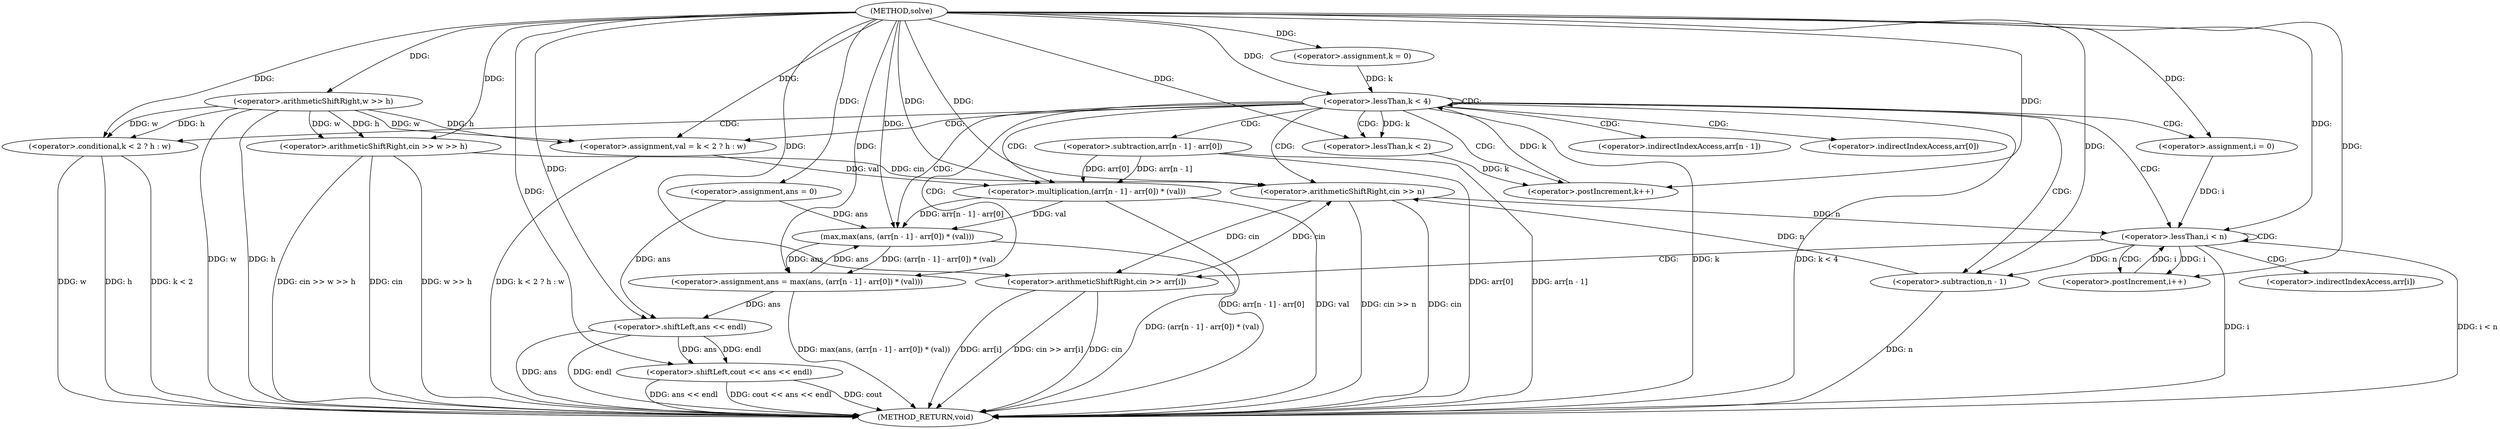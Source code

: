 digraph "solve" {  
"1000270" [label = "(METHOD,solve)" ]
"1000343" [label = "(METHOD_RETURN,void)" ]
"1000274" [label = "(<operator>.arithmeticShiftRight,cin >> w >> h)" ]
"1000280" [label = "(<operator>.assignment,ans = 0)" ]
"1000338" [label = "(<operator>.shiftLeft,cout << ans << endl)" ]
"1000285" [label = "(<operator>.assignment,k = 0)" ]
"1000288" [label = "(<operator>.lessThan,k < 4)" ]
"1000291" [label = "(<operator>.postIncrement,k++)" ]
"1000276" [label = "(<operator>.arithmeticShiftRight,w >> h)" ]
"1000295" [label = "(<operator>.arithmeticShiftRight,cin >> n)" ]
"1000315" [label = "(<operator>.assignment,val = k < 2 ? h : w)" ]
"1000323" [label = "(<operator>.assignment,ans = max(ans, (arr[n - 1] - arr[0]) * (val)))" ]
"1000340" [label = "(<operator>.shiftLeft,ans << endl)" ]
"1000301" [label = "(<operator>.assignment,i = 0)" ]
"1000304" [label = "(<operator>.lessThan,i < n)" ]
"1000307" [label = "(<operator>.postIncrement,i++)" ]
"1000309" [label = "(<operator>.arithmeticShiftRight,cin >> arr[i])" ]
"1000317" [label = "(<operator>.conditional,k < 2 ? h : w)" ]
"1000325" [label = "(max,max(ans, (arr[n - 1] - arr[0]) * (val)))" ]
"1000318" [label = "(<operator>.lessThan,k < 2)" ]
"1000327" [label = "(<operator>.multiplication,(arr[n - 1] - arr[0]) * (val))" ]
"1000328" [label = "(<operator>.subtraction,arr[n - 1] - arr[0])" ]
"1000331" [label = "(<operator>.subtraction,n - 1)" ]
"1000311" [label = "(<operator>.indirectIndexAccess,arr[i])" ]
"1000329" [label = "(<operator>.indirectIndexAccess,arr[n - 1])" ]
"1000334" [label = "(<operator>.indirectIndexAccess,arr[0])" ]
  "1000274" -> "1000343"  [ label = "DDG: cin"] 
  "1000276" -> "1000343"  [ label = "DDG: w"] 
  "1000276" -> "1000343"  [ label = "DDG: h"] 
  "1000274" -> "1000343"  [ label = "DDG: w >> h"] 
  "1000274" -> "1000343"  [ label = "DDG: cin >> w >> h"] 
  "1000288" -> "1000343"  [ label = "DDG: k"] 
  "1000288" -> "1000343"  [ label = "DDG: k < 4"] 
  "1000340" -> "1000343"  [ label = "DDG: ans"] 
  "1000338" -> "1000343"  [ label = "DDG: ans << endl"] 
  "1000338" -> "1000343"  [ label = "DDG: cout << ans << endl"] 
  "1000295" -> "1000343"  [ label = "DDG: cin"] 
  "1000295" -> "1000343"  [ label = "DDG: cin >> n"] 
  "1000304" -> "1000343"  [ label = "DDG: i"] 
  "1000304" -> "1000343"  [ label = "DDG: i < n"] 
  "1000317" -> "1000343"  [ label = "DDG: k < 2"] 
  "1000317" -> "1000343"  [ label = "DDG: w"] 
  "1000317" -> "1000343"  [ label = "DDG: h"] 
  "1000315" -> "1000343"  [ label = "DDG: k < 2 ? h : w"] 
  "1000331" -> "1000343"  [ label = "DDG: n"] 
  "1000328" -> "1000343"  [ label = "DDG: arr[n - 1]"] 
  "1000328" -> "1000343"  [ label = "DDG: arr[0]"] 
  "1000327" -> "1000343"  [ label = "DDG: arr[n - 1] - arr[0]"] 
  "1000327" -> "1000343"  [ label = "DDG: val"] 
  "1000325" -> "1000343"  [ label = "DDG: (arr[n - 1] - arr[0]) * (val)"] 
  "1000323" -> "1000343"  [ label = "DDG: max(ans, (arr[n - 1] - arr[0]) * (val))"] 
  "1000309" -> "1000343"  [ label = "DDG: cin"] 
  "1000309" -> "1000343"  [ label = "DDG: arr[i]"] 
  "1000309" -> "1000343"  [ label = "DDG: cin >> arr[i]"] 
  "1000340" -> "1000343"  [ label = "DDG: endl"] 
  "1000338" -> "1000343"  [ label = "DDG: cout"] 
  "1000270" -> "1000280"  [ label = "DDG: "] 
  "1000270" -> "1000274"  [ label = "DDG: "] 
  "1000276" -> "1000274"  [ label = "DDG: h"] 
  "1000276" -> "1000274"  [ label = "DDG: w"] 
  "1000270" -> "1000285"  [ label = "DDG: "] 
  "1000270" -> "1000338"  [ label = "DDG: "] 
  "1000340" -> "1000338"  [ label = "DDG: ans"] 
  "1000340" -> "1000338"  [ label = "DDG: endl"] 
  "1000270" -> "1000276"  [ label = "DDG: "] 
  "1000285" -> "1000288"  [ label = "DDG: k"] 
  "1000291" -> "1000288"  [ label = "DDG: k"] 
  "1000270" -> "1000288"  [ label = "DDG: "] 
  "1000318" -> "1000291"  [ label = "DDG: k"] 
  "1000270" -> "1000291"  [ label = "DDG: "] 
  "1000276" -> "1000315"  [ label = "DDG: h"] 
  "1000270" -> "1000315"  [ label = "DDG: "] 
  "1000276" -> "1000315"  [ label = "DDG: w"] 
  "1000325" -> "1000323"  [ label = "DDG: ans"] 
  "1000325" -> "1000323"  [ label = "DDG: (arr[n - 1] - arr[0]) * (val)"] 
  "1000280" -> "1000340"  [ label = "DDG: ans"] 
  "1000323" -> "1000340"  [ label = "DDG: ans"] 
  "1000270" -> "1000340"  [ label = "DDG: "] 
  "1000274" -> "1000295"  [ label = "DDG: cin"] 
  "1000309" -> "1000295"  [ label = "DDG: cin"] 
  "1000270" -> "1000295"  [ label = "DDG: "] 
  "1000331" -> "1000295"  [ label = "DDG: n"] 
  "1000270" -> "1000301"  [ label = "DDG: "] 
  "1000270" -> "1000323"  [ label = "DDG: "] 
  "1000301" -> "1000304"  [ label = "DDG: i"] 
  "1000307" -> "1000304"  [ label = "DDG: i"] 
  "1000270" -> "1000304"  [ label = "DDG: "] 
  "1000295" -> "1000304"  [ label = "DDG: n"] 
  "1000304" -> "1000307"  [ label = "DDG: i"] 
  "1000270" -> "1000307"  [ label = "DDG: "] 
  "1000295" -> "1000309"  [ label = "DDG: cin"] 
  "1000270" -> "1000309"  [ label = "DDG: "] 
  "1000276" -> "1000317"  [ label = "DDG: h"] 
  "1000270" -> "1000317"  [ label = "DDG: "] 
  "1000276" -> "1000317"  [ label = "DDG: w"] 
  "1000280" -> "1000325"  [ label = "DDG: ans"] 
  "1000323" -> "1000325"  [ label = "DDG: ans"] 
  "1000270" -> "1000325"  [ label = "DDG: "] 
  "1000327" -> "1000325"  [ label = "DDG: val"] 
  "1000327" -> "1000325"  [ label = "DDG: arr[n - 1] - arr[0]"] 
  "1000288" -> "1000318"  [ label = "DDG: k"] 
  "1000270" -> "1000318"  [ label = "DDG: "] 
  "1000328" -> "1000327"  [ label = "DDG: arr[n - 1]"] 
  "1000328" -> "1000327"  [ label = "DDG: arr[0]"] 
  "1000315" -> "1000327"  [ label = "DDG: val"] 
  "1000270" -> "1000327"  [ label = "DDG: "] 
  "1000304" -> "1000331"  [ label = "DDG: n"] 
  "1000270" -> "1000331"  [ label = "DDG: "] 
  "1000288" -> "1000328"  [ label = "CDG: "] 
  "1000288" -> "1000318"  [ label = "CDG: "] 
  "1000288" -> "1000329"  [ label = "CDG: "] 
  "1000288" -> "1000331"  [ label = "CDG: "] 
  "1000288" -> "1000315"  [ label = "CDG: "] 
  "1000288" -> "1000304"  [ label = "CDG: "] 
  "1000288" -> "1000327"  [ label = "CDG: "] 
  "1000288" -> "1000325"  [ label = "CDG: "] 
  "1000288" -> "1000323"  [ label = "CDG: "] 
  "1000288" -> "1000334"  [ label = "CDG: "] 
  "1000288" -> "1000301"  [ label = "CDG: "] 
  "1000288" -> "1000317"  [ label = "CDG: "] 
  "1000288" -> "1000295"  [ label = "CDG: "] 
  "1000288" -> "1000288"  [ label = "CDG: "] 
  "1000288" -> "1000291"  [ label = "CDG: "] 
  "1000304" -> "1000309"  [ label = "CDG: "] 
  "1000304" -> "1000304"  [ label = "CDG: "] 
  "1000304" -> "1000311"  [ label = "CDG: "] 
  "1000304" -> "1000307"  [ label = "CDG: "] 
}
